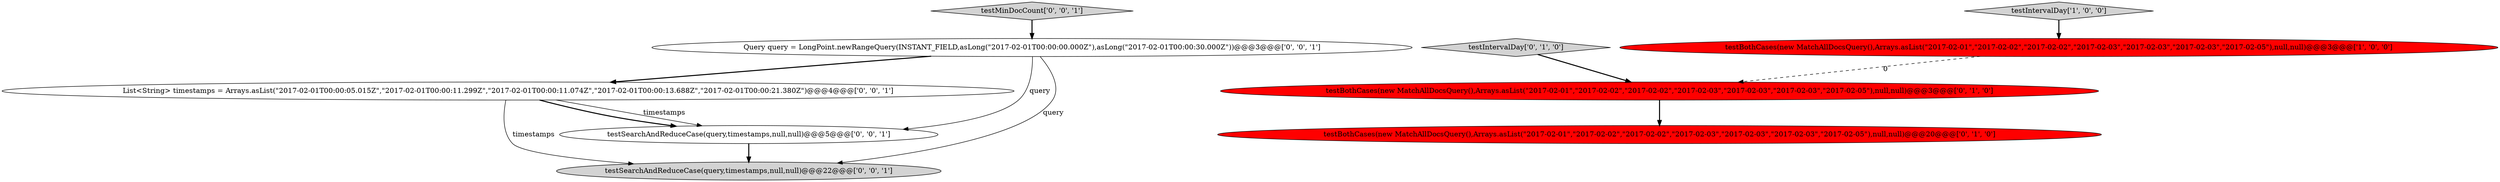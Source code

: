 digraph {
9 [style = filled, label = "List<String> timestamps = Arrays.asList(\"2017-02-01T00:00:05.015Z\",\"2017-02-01T00:00:11.299Z\",\"2017-02-01T00:00:11.074Z\",\"2017-02-01T00:00:13.688Z\",\"2017-02-01T00:00:21.380Z\")@@@4@@@['0', '0', '1']", fillcolor = white, shape = ellipse image = "AAA0AAABBB3BBB"];
6 [style = filled, label = "testSearchAndReduceCase(query,timestamps,null,null)@@@22@@@['0', '0', '1']", fillcolor = lightgray, shape = ellipse image = "AAA0AAABBB3BBB"];
7 [style = filled, label = "testSearchAndReduceCase(query,timestamps,null,null)@@@5@@@['0', '0', '1']", fillcolor = white, shape = ellipse image = "AAA0AAABBB3BBB"];
1 [style = filled, label = "testBothCases(new MatchAllDocsQuery(),Arrays.asList(\"2017-02-01\",\"2017-02-02\",\"2017-02-02\",\"2017-02-03\",\"2017-02-03\",\"2017-02-03\",\"2017-02-05\"),null,null)@@@3@@@['1', '0', '0']", fillcolor = red, shape = ellipse image = "AAA1AAABBB1BBB"];
3 [style = filled, label = "testIntervalDay['0', '1', '0']", fillcolor = lightgray, shape = diamond image = "AAA0AAABBB2BBB"];
0 [style = filled, label = "testIntervalDay['1', '0', '0']", fillcolor = lightgray, shape = diamond image = "AAA0AAABBB1BBB"];
8 [style = filled, label = "testMinDocCount['0', '0', '1']", fillcolor = lightgray, shape = diamond image = "AAA0AAABBB3BBB"];
2 [style = filled, label = "testBothCases(new MatchAllDocsQuery(),Arrays.asList(\"2017-02-01\",\"2017-02-02\",\"2017-02-02\",\"2017-02-03\",\"2017-02-03\",\"2017-02-03\",\"2017-02-05\"),null,null)@@@20@@@['0', '1', '0']", fillcolor = red, shape = ellipse image = "AAA1AAABBB2BBB"];
4 [style = filled, label = "testBothCases(new MatchAllDocsQuery(),Arrays.asList(\"2017-02-01\",\"2017-02-02\",\"2017-02-02\",\"2017-02-03\",\"2017-02-03\",\"2017-02-03\",\"2017-02-05\"),null,null)@@@3@@@['0', '1', '0']", fillcolor = red, shape = ellipse image = "AAA1AAABBB2BBB"];
5 [style = filled, label = "Query query = LongPoint.newRangeQuery(INSTANT_FIELD,asLong(\"2017-02-01T00:00:00.000Z\"),asLong(\"2017-02-01T00:00:30.000Z\"))@@@3@@@['0', '0', '1']", fillcolor = white, shape = ellipse image = "AAA0AAABBB3BBB"];
1->4 [style = dashed, label="0"];
9->6 [style = solid, label="timestamps"];
4->2 [style = bold, label=""];
5->6 [style = solid, label="query"];
9->7 [style = solid, label="timestamps"];
8->5 [style = bold, label=""];
5->9 [style = bold, label=""];
9->7 [style = bold, label=""];
3->4 [style = bold, label=""];
0->1 [style = bold, label=""];
5->7 [style = solid, label="query"];
7->6 [style = bold, label=""];
}
